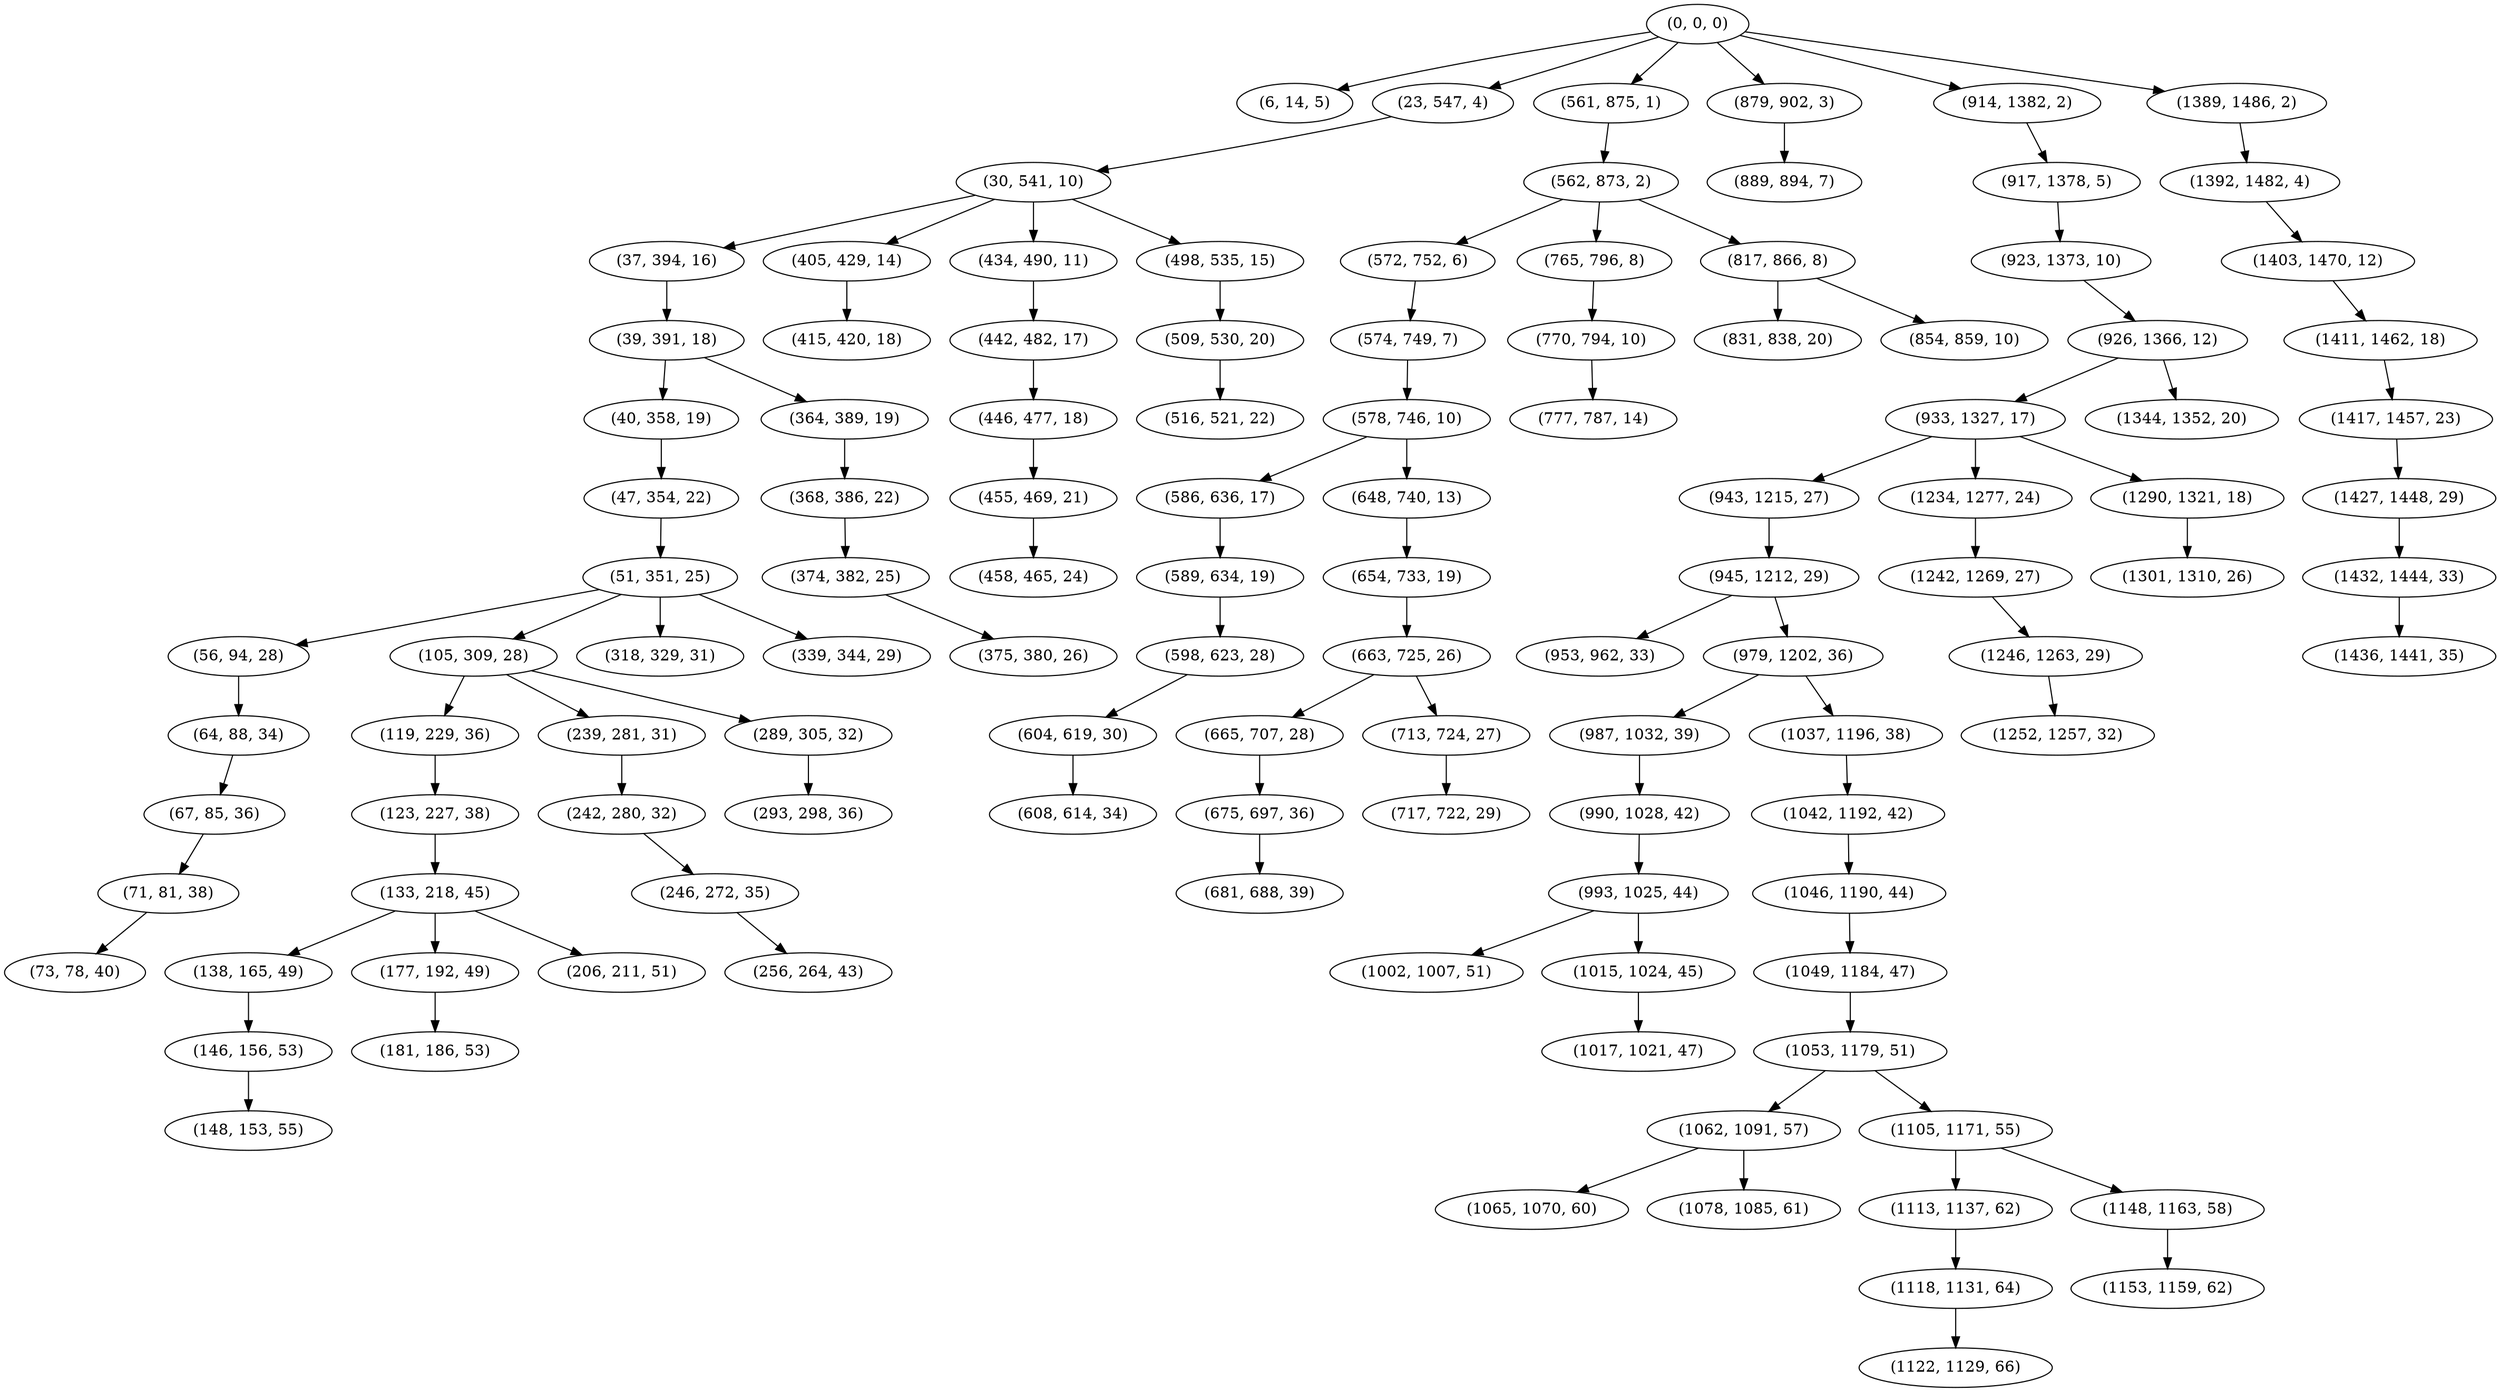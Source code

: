 digraph tree {
    "(0, 0, 0)";
    "(6, 14, 5)";
    "(23, 547, 4)";
    "(30, 541, 10)";
    "(37, 394, 16)";
    "(39, 391, 18)";
    "(40, 358, 19)";
    "(47, 354, 22)";
    "(51, 351, 25)";
    "(56, 94, 28)";
    "(64, 88, 34)";
    "(67, 85, 36)";
    "(71, 81, 38)";
    "(73, 78, 40)";
    "(105, 309, 28)";
    "(119, 229, 36)";
    "(123, 227, 38)";
    "(133, 218, 45)";
    "(138, 165, 49)";
    "(146, 156, 53)";
    "(148, 153, 55)";
    "(177, 192, 49)";
    "(181, 186, 53)";
    "(206, 211, 51)";
    "(239, 281, 31)";
    "(242, 280, 32)";
    "(246, 272, 35)";
    "(256, 264, 43)";
    "(289, 305, 32)";
    "(293, 298, 36)";
    "(318, 329, 31)";
    "(339, 344, 29)";
    "(364, 389, 19)";
    "(368, 386, 22)";
    "(374, 382, 25)";
    "(375, 380, 26)";
    "(405, 429, 14)";
    "(415, 420, 18)";
    "(434, 490, 11)";
    "(442, 482, 17)";
    "(446, 477, 18)";
    "(455, 469, 21)";
    "(458, 465, 24)";
    "(498, 535, 15)";
    "(509, 530, 20)";
    "(516, 521, 22)";
    "(561, 875, 1)";
    "(562, 873, 2)";
    "(572, 752, 6)";
    "(574, 749, 7)";
    "(578, 746, 10)";
    "(586, 636, 17)";
    "(589, 634, 19)";
    "(598, 623, 28)";
    "(604, 619, 30)";
    "(608, 614, 34)";
    "(648, 740, 13)";
    "(654, 733, 19)";
    "(663, 725, 26)";
    "(665, 707, 28)";
    "(675, 697, 36)";
    "(681, 688, 39)";
    "(713, 724, 27)";
    "(717, 722, 29)";
    "(765, 796, 8)";
    "(770, 794, 10)";
    "(777, 787, 14)";
    "(817, 866, 8)";
    "(831, 838, 20)";
    "(854, 859, 10)";
    "(879, 902, 3)";
    "(889, 894, 7)";
    "(914, 1382, 2)";
    "(917, 1378, 5)";
    "(923, 1373, 10)";
    "(926, 1366, 12)";
    "(933, 1327, 17)";
    "(943, 1215, 27)";
    "(945, 1212, 29)";
    "(953, 962, 33)";
    "(979, 1202, 36)";
    "(987, 1032, 39)";
    "(990, 1028, 42)";
    "(993, 1025, 44)";
    "(1002, 1007, 51)";
    "(1015, 1024, 45)";
    "(1017, 1021, 47)";
    "(1037, 1196, 38)";
    "(1042, 1192, 42)";
    "(1046, 1190, 44)";
    "(1049, 1184, 47)";
    "(1053, 1179, 51)";
    "(1062, 1091, 57)";
    "(1065, 1070, 60)";
    "(1078, 1085, 61)";
    "(1105, 1171, 55)";
    "(1113, 1137, 62)";
    "(1118, 1131, 64)";
    "(1122, 1129, 66)";
    "(1148, 1163, 58)";
    "(1153, 1159, 62)";
    "(1234, 1277, 24)";
    "(1242, 1269, 27)";
    "(1246, 1263, 29)";
    "(1252, 1257, 32)";
    "(1290, 1321, 18)";
    "(1301, 1310, 26)";
    "(1344, 1352, 20)";
    "(1389, 1486, 2)";
    "(1392, 1482, 4)";
    "(1403, 1470, 12)";
    "(1411, 1462, 18)";
    "(1417, 1457, 23)";
    "(1427, 1448, 29)";
    "(1432, 1444, 33)";
    "(1436, 1441, 35)";
    "(0, 0, 0)" -> "(6, 14, 5)";
    "(0, 0, 0)" -> "(23, 547, 4)";
    "(0, 0, 0)" -> "(561, 875, 1)";
    "(0, 0, 0)" -> "(879, 902, 3)";
    "(0, 0, 0)" -> "(914, 1382, 2)";
    "(0, 0, 0)" -> "(1389, 1486, 2)";
    "(23, 547, 4)" -> "(30, 541, 10)";
    "(30, 541, 10)" -> "(37, 394, 16)";
    "(30, 541, 10)" -> "(405, 429, 14)";
    "(30, 541, 10)" -> "(434, 490, 11)";
    "(30, 541, 10)" -> "(498, 535, 15)";
    "(37, 394, 16)" -> "(39, 391, 18)";
    "(39, 391, 18)" -> "(40, 358, 19)";
    "(39, 391, 18)" -> "(364, 389, 19)";
    "(40, 358, 19)" -> "(47, 354, 22)";
    "(47, 354, 22)" -> "(51, 351, 25)";
    "(51, 351, 25)" -> "(56, 94, 28)";
    "(51, 351, 25)" -> "(105, 309, 28)";
    "(51, 351, 25)" -> "(318, 329, 31)";
    "(51, 351, 25)" -> "(339, 344, 29)";
    "(56, 94, 28)" -> "(64, 88, 34)";
    "(64, 88, 34)" -> "(67, 85, 36)";
    "(67, 85, 36)" -> "(71, 81, 38)";
    "(71, 81, 38)" -> "(73, 78, 40)";
    "(105, 309, 28)" -> "(119, 229, 36)";
    "(105, 309, 28)" -> "(239, 281, 31)";
    "(105, 309, 28)" -> "(289, 305, 32)";
    "(119, 229, 36)" -> "(123, 227, 38)";
    "(123, 227, 38)" -> "(133, 218, 45)";
    "(133, 218, 45)" -> "(138, 165, 49)";
    "(133, 218, 45)" -> "(177, 192, 49)";
    "(133, 218, 45)" -> "(206, 211, 51)";
    "(138, 165, 49)" -> "(146, 156, 53)";
    "(146, 156, 53)" -> "(148, 153, 55)";
    "(177, 192, 49)" -> "(181, 186, 53)";
    "(239, 281, 31)" -> "(242, 280, 32)";
    "(242, 280, 32)" -> "(246, 272, 35)";
    "(246, 272, 35)" -> "(256, 264, 43)";
    "(289, 305, 32)" -> "(293, 298, 36)";
    "(364, 389, 19)" -> "(368, 386, 22)";
    "(368, 386, 22)" -> "(374, 382, 25)";
    "(374, 382, 25)" -> "(375, 380, 26)";
    "(405, 429, 14)" -> "(415, 420, 18)";
    "(434, 490, 11)" -> "(442, 482, 17)";
    "(442, 482, 17)" -> "(446, 477, 18)";
    "(446, 477, 18)" -> "(455, 469, 21)";
    "(455, 469, 21)" -> "(458, 465, 24)";
    "(498, 535, 15)" -> "(509, 530, 20)";
    "(509, 530, 20)" -> "(516, 521, 22)";
    "(561, 875, 1)" -> "(562, 873, 2)";
    "(562, 873, 2)" -> "(572, 752, 6)";
    "(562, 873, 2)" -> "(765, 796, 8)";
    "(562, 873, 2)" -> "(817, 866, 8)";
    "(572, 752, 6)" -> "(574, 749, 7)";
    "(574, 749, 7)" -> "(578, 746, 10)";
    "(578, 746, 10)" -> "(586, 636, 17)";
    "(578, 746, 10)" -> "(648, 740, 13)";
    "(586, 636, 17)" -> "(589, 634, 19)";
    "(589, 634, 19)" -> "(598, 623, 28)";
    "(598, 623, 28)" -> "(604, 619, 30)";
    "(604, 619, 30)" -> "(608, 614, 34)";
    "(648, 740, 13)" -> "(654, 733, 19)";
    "(654, 733, 19)" -> "(663, 725, 26)";
    "(663, 725, 26)" -> "(665, 707, 28)";
    "(663, 725, 26)" -> "(713, 724, 27)";
    "(665, 707, 28)" -> "(675, 697, 36)";
    "(675, 697, 36)" -> "(681, 688, 39)";
    "(713, 724, 27)" -> "(717, 722, 29)";
    "(765, 796, 8)" -> "(770, 794, 10)";
    "(770, 794, 10)" -> "(777, 787, 14)";
    "(817, 866, 8)" -> "(831, 838, 20)";
    "(817, 866, 8)" -> "(854, 859, 10)";
    "(879, 902, 3)" -> "(889, 894, 7)";
    "(914, 1382, 2)" -> "(917, 1378, 5)";
    "(917, 1378, 5)" -> "(923, 1373, 10)";
    "(923, 1373, 10)" -> "(926, 1366, 12)";
    "(926, 1366, 12)" -> "(933, 1327, 17)";
    "(926, 1366, 12)" -> "(1344, 1352, 20)";
    "(933, 1327, 17)" -> "(943, 1215, 27)";
    "(933, 1327, 17)" -> "(1234, 1277, 24)";
    "(933, 1327, 17)" -> "(1290, 1321, 18)";
    "(943, 1215, 27)" -> "(945, 1212, 29)";
    "(945, 1212, 29)" -> "(953, 962, 33)";
    "(945, 1212, 29)" -> "(979, 1202, 36)";
    "(979, 1202, 36)" -> "(987, 1032, 39)";
    "(979, 1202, 36)" -> "(1037, 1196, 38)";
    "(987, 1032, 39)" -> "(990, 1028, 42)";
    "(990, 1028, 42)" -> "(993, 1025, 44)";
    "(993, 1025, 44)" -> "(1002, 1007, 51)";
    "(993, 1025, 44)" -> "(1015, 1024, 45)";
    "(1015, 1024, 45)" -> "(1017, 1021, 47)";
    "(1037, 1196, 38)" -> "(1042, 1192, 42)";
    "(1042, 1192, 42)" -> "(1046, 1190, 44)";
    "(1046, 1190, 44)" -> "(1049, 1184, 47)";
    "(1049, 1184, 47)" -> "(1053, 1179, 51)";
    "(1053, 1179, 51)" -> "(1062, 1091, 57)";
    "(1053, 1179, 51)" -> "(1105, 1171, 55)";
    "(1062, 1091, 57)" -> "(1065, 1070, 60)";
    "(1062, 1091, 57)" -> "(1078, 1085, 61)";
    "(1105, 1171, 55)" -> "(1113, 1137, 62)";
    "(1105, 1171, 55)" -> "(1148, 1163, 58)";
    "(1113, 1137, 62)" -> "(1118, 1131, 64)";
    "(1118, 1131, 64)" -> "(1122, 1129, 66)";
    "(1148, 1163, 58)" -> "(1153, 1159, 62)";
    "(1234, 1277, 24)" -> "(1242, 1269, 27)";
    "(1242, 1269, 27)" -> "(1246, 1263, 29)";
    "(1246, 1263, 29)" -> "(1252, 1257, 32)";
    "(1290, 1321, 18)" -> "(1301, 1310, 26)";
    "(1389, 1486, 2)" -> "(1392, 1482, 4)";
    "(1392, 1482, 4)" -> "(1403, 1470, 12)";
    "(1403, 1470, 12)" -> "(1411, 1462, 18)";
    "(1411, 1462, 18)" -> "(1417, 1457, 23)";
    "(1417, 1457, 23)" -> "(1427, 1448, 29)";
    "(1427, 1448, 29)" -> "(1432, 1444, 33)";
    "(1432, 1444, 33)" -> "(1436, 1441, 35)";
}
